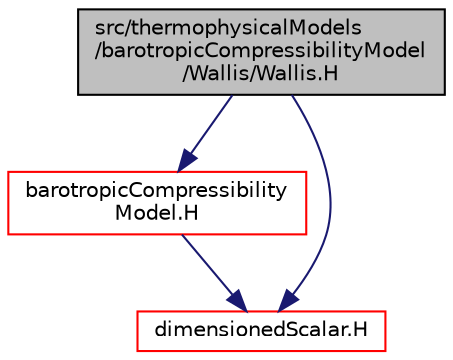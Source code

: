 digraph "src/thermophysicalModels/barotropicCompressibilityModel/Wallis/Wallis.H"
{
  bgcolor="transparent";
  edge [fontname="Helvetica",fontsize="10",labelfontname="Helvetica",labelfontsize="10"];
  node [fontname="Helvetica",fontsize="10",shape=record];
  Node1 [label="src/thermophysicalModels\l/barotropicCompressibilityModel\l/Wallis/Wallis.H",height=0.2,width=0.4,color="black", fillcolor="grey75", style="filled", fontcolor="black"];
  Node1 -> Node2 [color="midnightblue",fontsize="10",style="solid",fontname="Helvetica"];
  Node2 [label="barotropicCompressibility\lModel.H",height=0.2,width=0.4,color="red",URL="$a10090.html"];
  Node2 -> Node3 [color="midnightblue",fontsize="10",style="solid",fontname="Helvetica"];
  Node3 [label="dimensionedScalar.H",height=0.2,width=0.4,color="red",URL="$a08193.html"];
  Node1 -> Node3 [color="midnightblue",fontsize="10",style="solid",fontname="Helvetica"];
}
